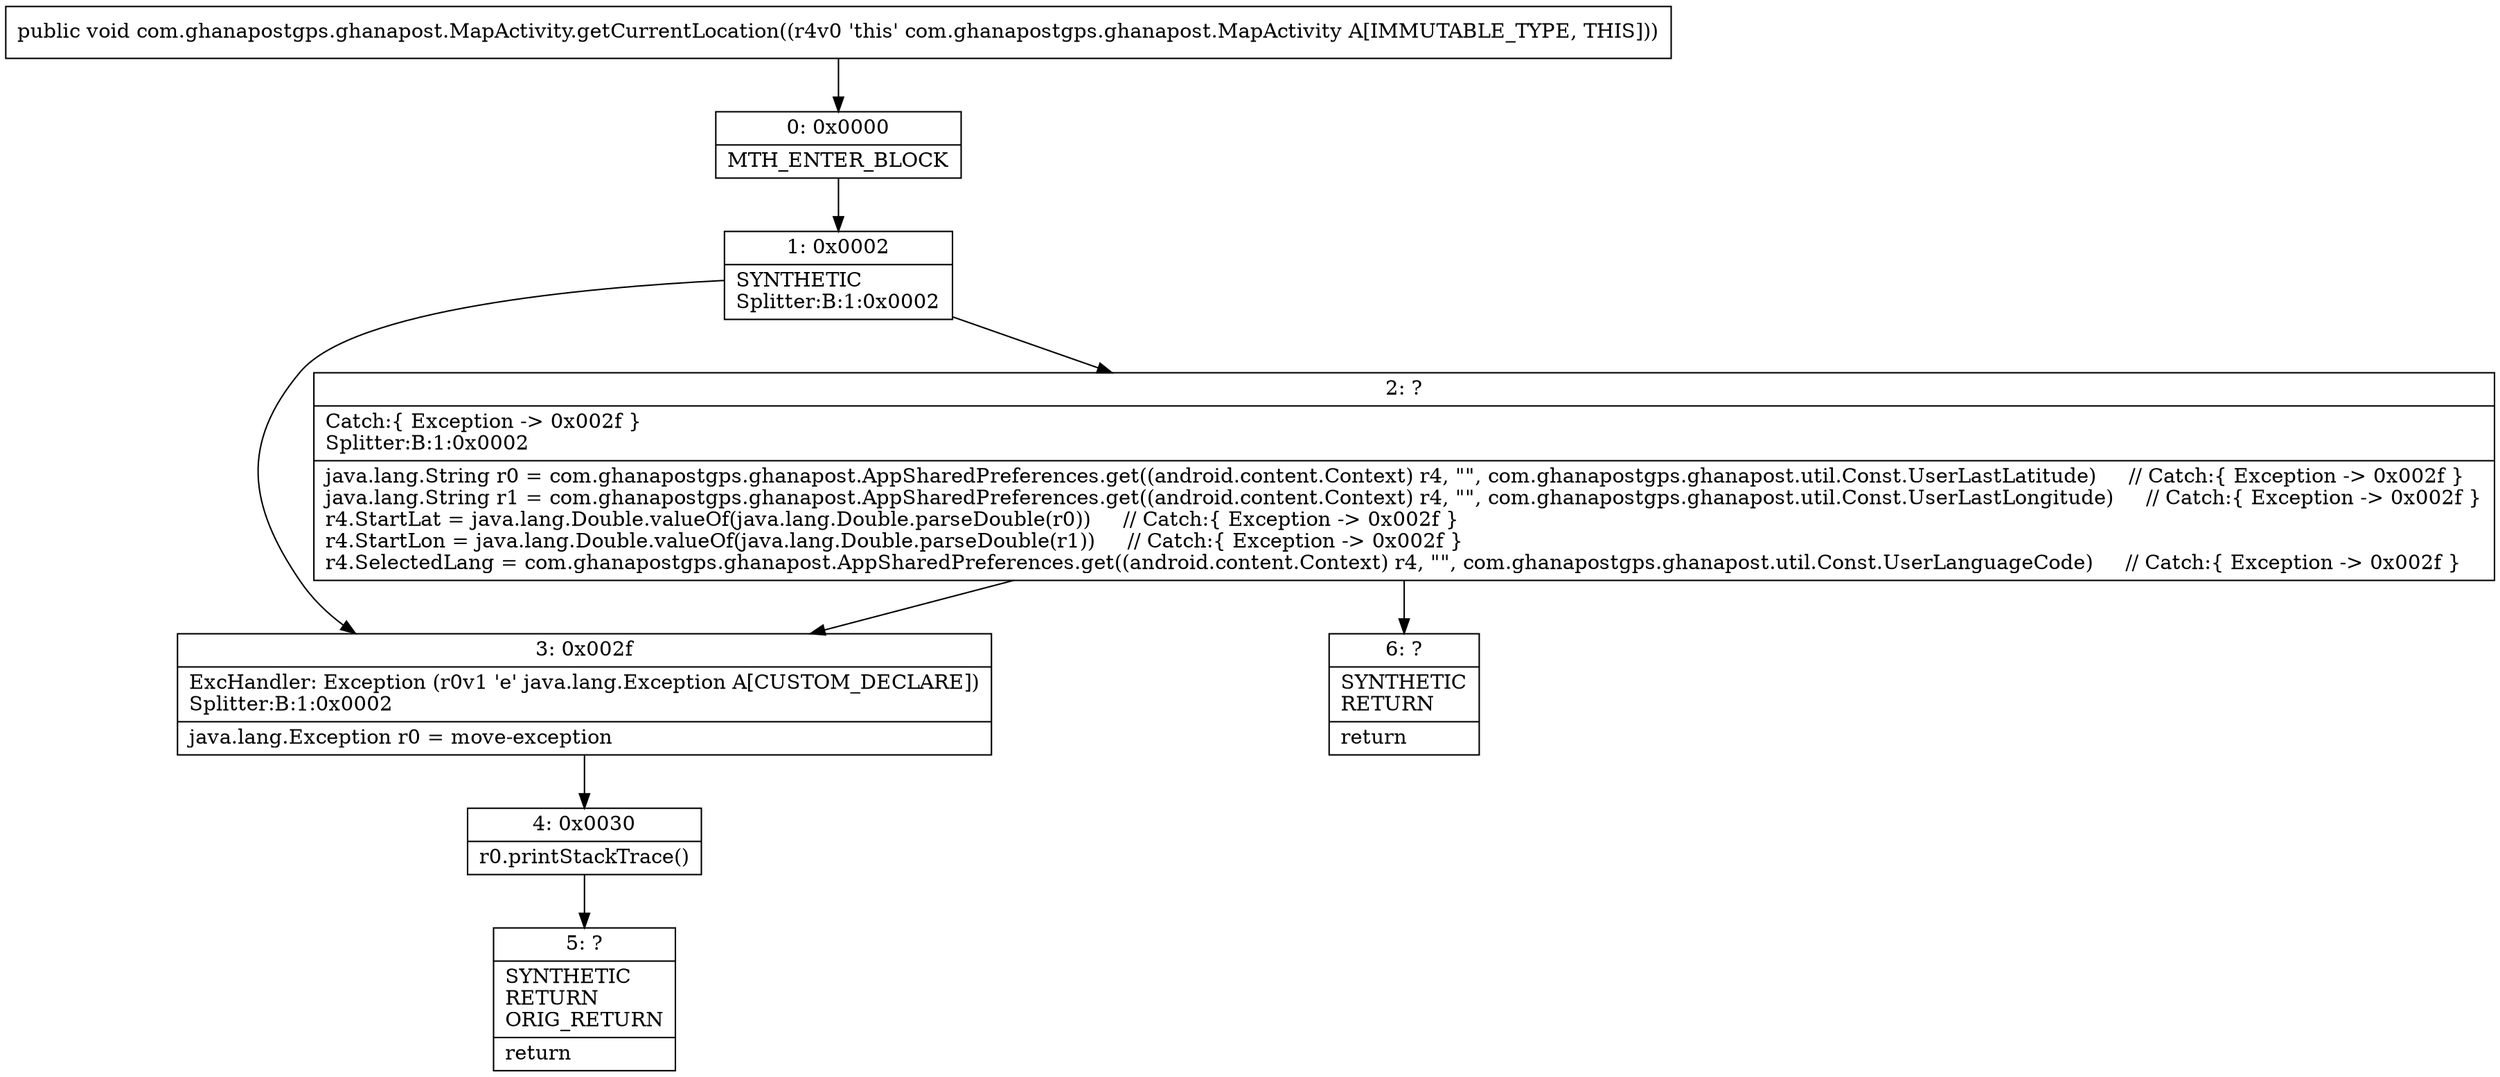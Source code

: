digraph "CFG forcom.ghanapostgps.ghanapost.MapActivity.getCurrentLocation()V" {
Node_0 [shape=record,label="{0\:\ 0x0000|MTH_ENTER_BLOCK\l}"];
Node_1 [shape=record,label="{1\:\ 0x0002|SYNTHETIC\lSplitter:B:1:0x0002\l}"];
Node_2 [shape=record,label="{2\:\ ?|Catch:\{ Exception \-\> 0x002f \}\lSplitter:B:1:0x0002\l|java.lang.String r0 = com.ghanapostgps.ghanapost.AppSharedPreferences.get((android.content.Context) r4, \"\", com.ghanapostgps.ghanapost.util.Const.UserLastLatitude)     \/\/ Catch:\{ Exception \-\> 0x002f \}\ljava.lang.String r1 = com.ghanapostgps.ghanapost.AppSharedPreferences.get((android.content.Context) r4, \"\", com.ghanapostgps.ghanapost.util.Const.UserLastLongitude)     \/\/ Catch:\{ Exception \-\> 0x002f \}\lr4.StartLat = java.lang.Double.valueOf(java.lang.Double.parseDouble(r0))     \/\/ Catch:\{ Exception \-\> 0x002f \}\lr4.StartLon = java.lang.Double.valueOf(java.lang.Double.parseDouble(r1))     \/\/ Catch:\{ Exception \-\> 0x002f \}\lr4.SelectedLang = com.ghanapostgps.ghanapost.AppSharedPreferences.get((android.content.Context) r4, \"\", com.ghanapostgps.ghanapost.util.Const.UserLanguageCode)     \/\/ Catch:\{ Exception \-\> 0x002f \}\l}"];
Node_3 [shape=record,label="{3\:\ 0x002f|ExcHandler: Exception (r0v1 'e' java.lang.Exception A[CUSTOM_DECLARE])\lSplitter:B:1:0x0002\l|java.lang.Exception r0 = move\-exception\l}"];
Node_4 [shape=record,label="{4\:\ 0x0030|r0.printStackTrace()\l}"];
Node_5 [shape=record,label="{5\:\ ?|SYNTHETIC\lRETURN\lORIG_RETURN\l|return\l}"];
Node_6 [shape=record,label="{6\:\ ?|SYNTHETIC\lRETURN\l|return\l}"];
MethodNode[shape=record,label="{public void com.ghanapostgps.ghanapost.MapActivity.getCurrentLocation((r4v0 'this' com.ghanapostgps.ghanapost.MapActivity A[IMMUTABLE_TYPE, THIS])) }"];
MethodNode -> Node_0;
Node_0 -> Node_1;
Node_1 -> Node_2;
Node_1 -> Node_3;
Node_2 -> Node_3;
Node_2 -> Node_6;
Node_3 -> Node_4;
Node_4 -> Node_5;
}

